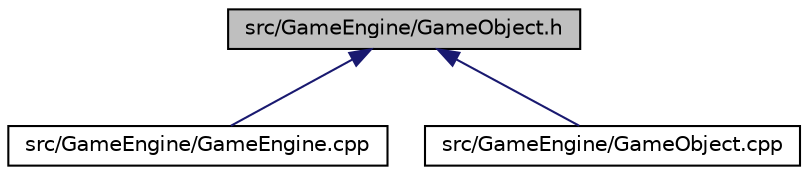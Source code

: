 digraph "src/GameEngine/GameObject.h"
{
  edge [fontname="Helvetica",fontsize="10",labelfontname="Helvetica",labelfontsize="10"];
  node [fontname="Helvetica",fontsize="10",shape=record];
  Node1 [label="src/GameEngine/GameObject.h",height=0.2,width=0.4,color="black", fillcolor="grey75", style="filled" fontcolor="black"];
  Node1 -> Node2 [dir="back",color="midnightblue",fontsize="10",style="solid"];
  Node2 [label="src/GameEngine/GameEngine.cpp",height=0.2,width=0.4,color="black", fillcolor="white", style="filled",URL="$_game_engine_8cpp.html"];
  Node1 -> Node3 [dir="back",color="midnightblue",fontsize="10",style="solid"];
  Node3 [label="src/GameEngine/GameObject.cpp",height=0.2,width=0.4,color="black", fillcolor="white", style="filled",URL="$_game_object_8cpp.html"];
}
